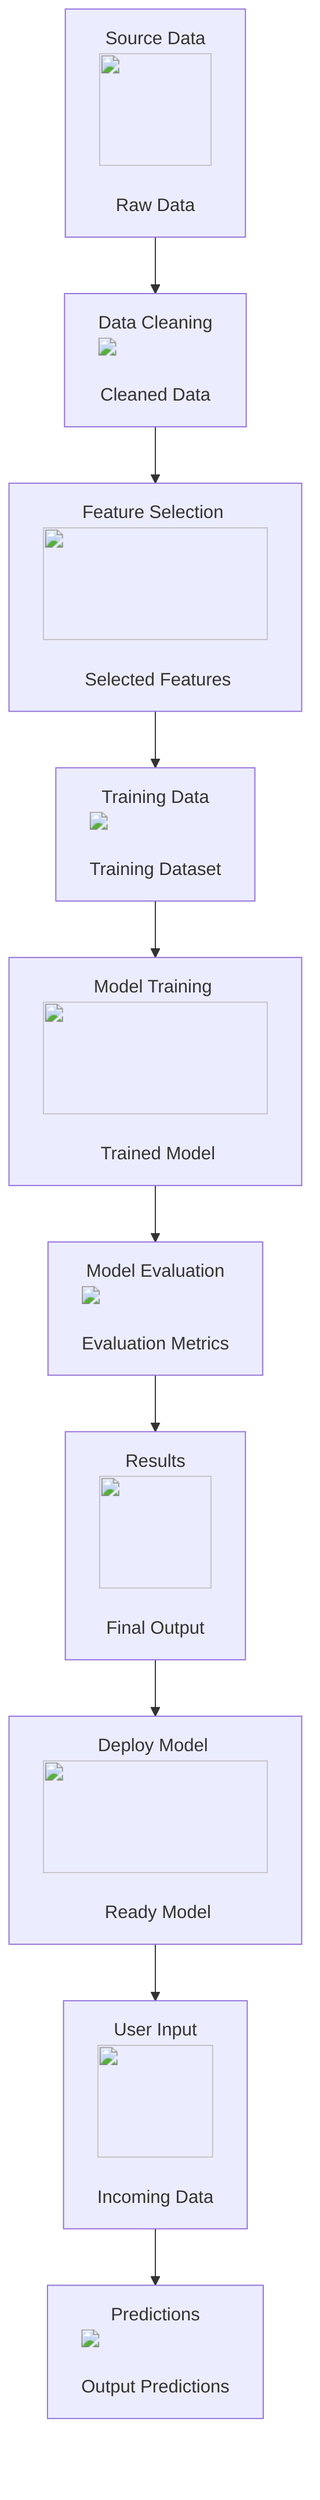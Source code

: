 graph TD;
    A["Source Data <img src='icons/database.svg' width=100 height=100/> <br/> Raw Data"] --> B["Data Cleaning <img src='dummy_plots/boxplot_template.svg'/> <br/> Cleaned Data"];
    B --> C["Feature Selection <img src='icons/column_split.svg' width=100 height=100/> <br/> Selected Features"];
    C --> D["Training Data <img src='dummy_plots/scatter_plot_template.svg'/> <br/> Training Dataset"];
    D --> E["Model Training <img src='icons/brain.svg' width=100 height=100/> <br/> Trained Model"];
    E --> F["Model Evaluation <img src='dummy_plots/lineplot_template.svg'/> <br/> Evaluation Metrics"];
    F --> G["Results <img src='icons/file.svg' width=100 height=100/> <br/> Final Output"];
    G --> H["Deploy Model <img src='icons/file.svg' width=100 height=100/> <br/> Ready Model"];
    H --> I["User Input <img src='icons/file.svg' width=100 height=100/> <br/> Incoming Data"];
    I --> J["Predictions <img src='dummy_plots/scatter_plot_template.svg'/> <br/> Output Predictions"];